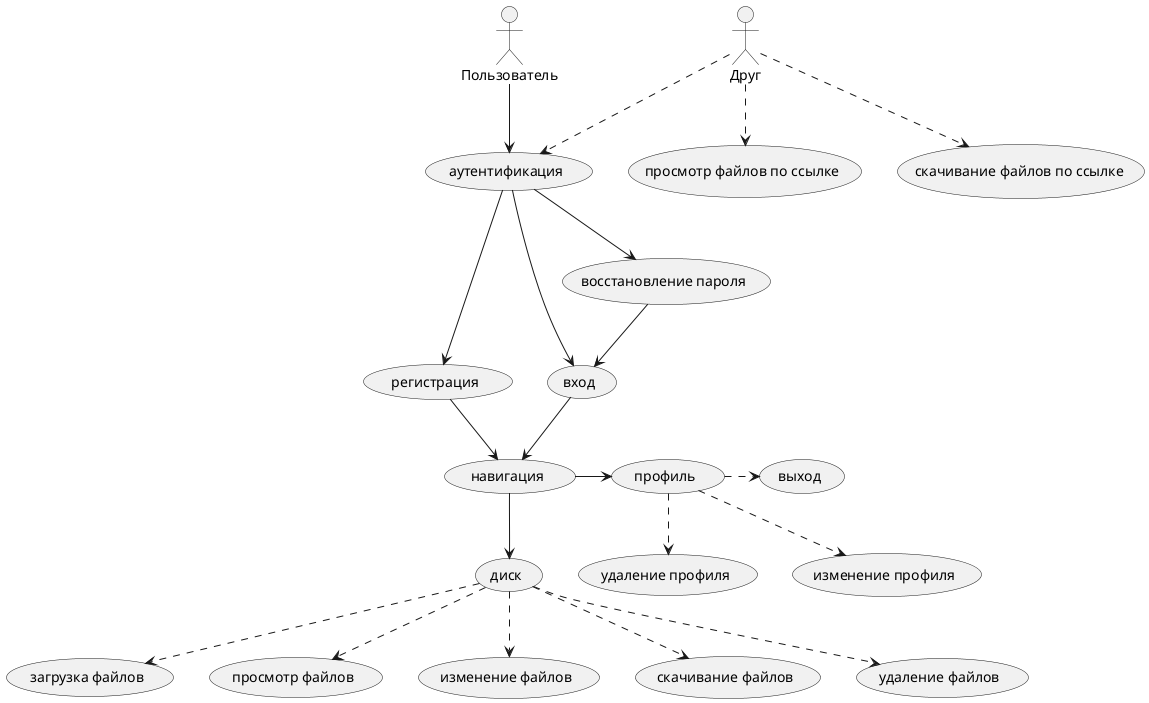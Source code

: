 @startuml

:Пользователь: --> (аутентификация)

аутентификация --> (регистрация)
аутентификация --> (вход)
аутентификация --> (восстановление пароля)
регистрация --> (навигация)
вход --> (навигация)
(восстановление пароля) --> (вход)
навигация -> (профиль)
навигация --> (диск)

диск --> (загрузка файлов)#line.dashed
диск --> (просмотр файлов)#line.dashed
диск --> (изменение файлов)#line.dashed
диск --> (скачивание файлов)#line.dashed
диск --> (удаление файлов)#line.dashed

профиль -> (выход)#line.dashed;
профиль --> (удаление профиля)#line.dashed;
профиль --> (изменение профиля)#line.dashed;

:Друг: --> (просмотр файлов по ссылке)#line.dashed;
:Друг: --> (скачивание файлов по ссылке)#line.dashed;
:Друг: --> (аутентификация)#line.dashed;

@enduml